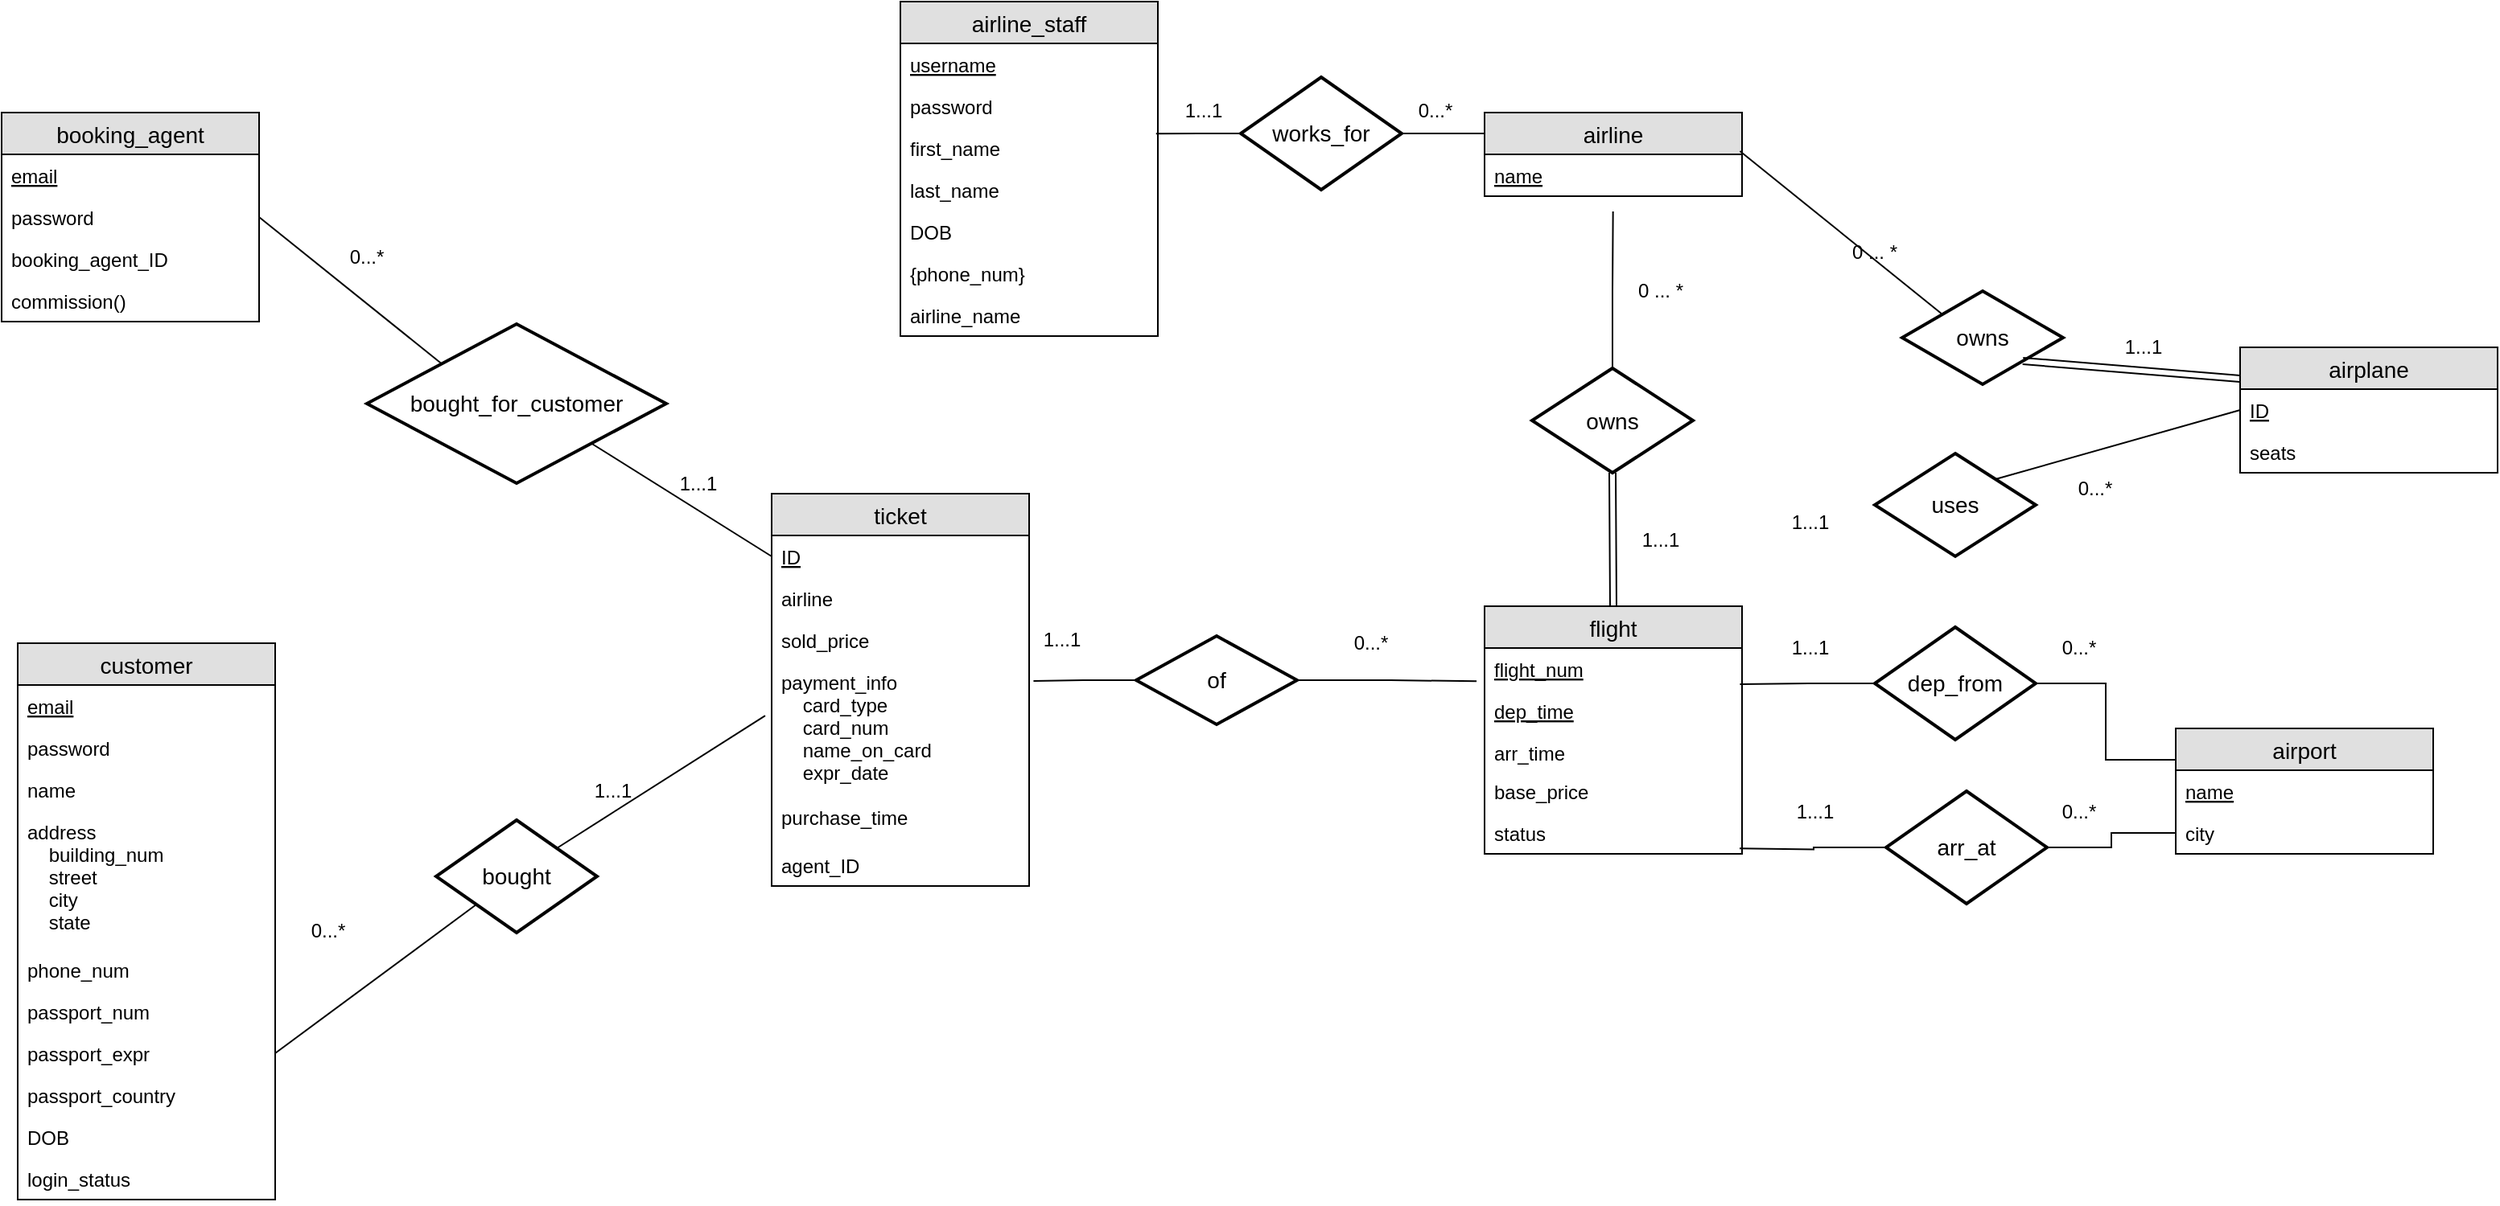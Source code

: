 <mxfile version="12.1.0" type="github" pages="1"><diagram id="OmT5OmckwUrSFIo6k8KH" name="Page-1"><mxGraphModel dx="1572" dy="1026" grid="1" gridSize="10" guides="1" tooltips="1" connect="1" arrows="1" fold="1" page="1" pageScale="1" pageWidth="1654" pageHeight="1169" math="0" shadow="0"><root><mxCell id="0"/><mxCell id="1" parent="0"/><mxCell id="NvmkVHi0GKRHKJPW13n5-1" value="airport" style="swimlane;fontStyle=0;childLayout=stackLayout;horizontal=1;startSize=26;fillColor=#e0e0e0;horizontalStack=0;resizeParent=1;resizeParentMax=0;resizeLast=0;collapsible=1;marginBottom=0;swimlaneFillColor=#ffffff;align=center;fontSize=14;" vertex="1" parent="1"><mxGeometry x="1411" y="676" width="160" height="78" as="geometry"/></mxCell><mxCell id="NvmkVHi0GKRHKJPW13n5-2" value="name" style="text;strokeColor=none;fillColor=none;spacingLeft=4;spacingRight=4;overflow=hidden;rotatable=0;points=[[0,0.5],[1,0.5]];portConstraint=eastwest;fontSize=12;fontStyle=4" vertex="1" parent="NvmkVHi0GKRHKJPW13n5-1"><mxGeometry y="26" width="160" height="26" as="geometry"/></mxCell><mxCell id="NvmkVHi0GKRHKJPW13n5-3" value="city" style="text;strokeColor=none;fillColor=none;spacingLeft=4;spacingRight=4;overflow=hidden;rotatable=0;points=[[0,0.5],[1,0.5]];portConstraint=eastwest;fontSize=12;" vertex="1" parent="NvmkVHi0GKRHKJPW13n5-1"><mxGeometry y="52" width="160" height="26" as="geometry"/></mxCell><mxCell id="NvmkVHi0GKRHKJPW13n5-4" value="airline" style="swimlane;fontStyle=0;childLayout=stackLayout;horizontal=1;startSize=26;fillColor=#e0e0e0;horizontalStack=0;resizeParent=1;resizeParentMax=0;resizeLast=0;collapsible=1;marginBottom=0;swimlaneFillColor=#ffffff;align=center;fontSize=14;" vertex="1" parent="1"><mxGeometry x="981.5" y="293" width="160" height="52" as="geometry"/></mxCell><mxCell id="NvmkVHi0GKRHKJPW13n5-5" value="name" style="text;strokeColor=none;fillColor=none;spacingLeft=4;spacingRight=4;overflow=hidden;rotatable=0;points=[[0,0.5],[1,0.5]];portConstraint=eastwest;fontSize=12;fontStyle=4" vertex="1" parent="NvmkVHi0GKRHKJPW13n5-4"><mxGeometry y="26" width="160" height="26" as="geometry"/></mxCell><mxCell id="NvmkVHi0GKRHKJPW13n5-6" value="airplane" style="swimlane;fontStyle=0;childLayout=stackLayout;horizontal=1;startSize=26;fillColor=#e0e0e0;horizontalStack=0;resizeParent=1;resizeParentMax=0;resizeLast=0;collapsible=1;marginBottom=0;swimlaneFillColor=#ffffff;align=center;fontSize=14;" vertex="1" parent="1"><mxGeometry x="1451" y="439" width="160" height="78" as="geometry"/></mxCell><mxCell id="NvmkVHi0GKRHKJPW13n5-8" value="ID" style="text;strokeColor=none;fillColor=none;spacingLeft=4;spacingRight=4;overflow=hidden;rotatable=0;points=[[0,0.5],[1,0.5]];portConstraint=eastwest;fontSize=12;fontStyle=4" vertex="1" parent="NvmkVHi0GKRHKJPW13n5-6"><mxGeometry y="26" width="160" height="26" as="geometry"/></mxCell><mxCell id="NvmkVHi0GKRHKJPW13n5-9" value="seats" style="text;strokeColor=none;fillColor=none;spacingLeft=4;spacingRight=4;overflow=hidden;rotatable=0;points=[[0,0.5],[1,0.5]];portConstraint=eastwest;fontSize=12;" vertex="1" parent="NvmkVHi0GKRHKJPW13n5-6"><mxGeometry y="52" width="160" height="26" as="geometry"/></mxCell><mxCell id="NvmkVHi0GKRHKJPW13n5-10" value="owns" style="shape=rhombus;strokeWidth=2;fontSize=17;perimeter=rhombusPerimeter;whiteSpace=wrap;html=1;align=center;fontSize=14;" vertex="1" parent="1"><mxGeometry x="1241" y="404" width="100" height="58" as="geometry"/></mxCell><mxCell id="NvmkVHi0GKRHKJPW13n5-11" value="0 ... *" style="text;html=1;strokeColor=none;fillColor=none;align=center;verticalAlign=middle;whiteSpace=wrap;rounded=0;" vertex="1" parent="1"><mxGeometry x="1204" y="370" width="40" height="20" as="geometry"/></mxCell><mxCell id="NvmkVHi0GKRHKJPW13n5-12" value="1...1" style="text;html=1;strokeColor=none;fillColor=none;align=center;verticalAlign=middle;whiteSpace=wrap;rounded=0;" vertex="1" parent="1"><mxGeometry x="1371" y="429" width="40" height="20" as="geometry"/></mxCell><mxCell id="NvmkVHi0GKRHKJPW13n5-13" value="flight" style="swimlane;fontStyle=0;childLayout=stackLayout;horizontal=1;startSize=26;fillColor=#e0e0e0;horizontalStack=0;resizeParent=1;resizeParentMax=0;resizeLast=0;collapsible=1;marginBottom=0;swimlaneFillColor=#ffffff;align=center;fontSize=14;" vertex="1" parent="1"><mxGeometry x="981.5" y="600" width="160" height="154" as="geometry"/></mxCell><mxCell id="NvmkVHi0GKRHKJPW13n5-15" value="flight_num" style="text;strokeColor=none;fillColor=none;spacingLeft=4;spacingRight=4;overflow=hidden;rotatable=0;points=[[0,0.5],[1,0.5]];portConstraint=eastwest;fontSize=12;fontStyle=4" vertex="1" parent="NvmkVHi0GKRHKJPW13n5-13"><mxGeometry y="26" width="160" height="26" as="geometry"/></mxCell><mxCell id="NvmkVHi0GKRHKJPW13n5-17" value="dep_time&#10;" style="text;strokeColor=none;fillColor=none;spacingLeft=4;spacingRight=4;overflow=hidden;rotatable=0;points=[[0,0.5],[1,0.5]];portConstraint=eastwest;fontSize=12;fontStyle=4" vertex="1" parent="NvmkVHi0GKRHKJPW13n5-13"><mxGeometry y="52" width="160" height="26" as="geometry"/></mxCell><mxCell id="NvmkVHi0GKRHKJPW13n5-19" value="arr_time&#10;" style="text;strokeColor=none;fillColor=none;spacingLeft=4;spacingRight=4;overflow=hidden;rotatable=0;points=[[0,0.5],[1,0.5]];portConstraint=eastwest;fontSize=12;" vertex="1" parent="NvmkVHi0GKRHKJPW13n5-13"><mxGeometry y="78" width="160" height="24" as="geometry"/></mxCell><mxCell id="NvmkVHi0GKRHKJPW13n5-20" value="base_price" style="text;strokeColor=none;fillColor=none;spacingLeft=4;spacingRight=4;overflow=hidden;rotatable=0;points=[[0,0.5],[1,0.5]];portConstraint=eastwest;fontSize=12;" vertex="1" parent="NvmkVHi0GKRHKJPW13n5-13"><mxGeometry y="102" width="160" height="26" as="geometry"/></mxCell><mxCell id="NvmkVHi0GKRHKJPW13n5-22" value="status" style="text;strokeColor=none;fillColor=none;spacingLeft=4;spacingRight=4;overflow=hidden;rotatable=0;points=[[0,0.5],[1,0.5]];portConstraint=eastwest;fontSize=12;" vertex="1" parent="NvmkVHi0GKRHKJPW13n5-13"><mxGeometry y="128" width="160" height="26" as="geometry"/></mxCell><mxCell id="NvmkVHi0GKRHKJPW13n5-23" value="ticket" style="swimlane;fontStyle=0;childLayout=stackLayout;horizontal=1;startSize=26;fillColor=#e0e0e0;horizontalStack=0;resizeParent=1;resizeParentMax=0;resizeLast=0;collapsible=1;marginBottom=0;swimlaneFillColor=#ffffff;align=center;fontSize=14;" vertex="1" parent="1"><mxGeometry x="538.5" y="530" width="160" height="244" as="geometry"/></mxCell><mxCell id="NvmkVHi0GKRHKJPW13n5-24" value="ID" style="text;strokeColor=none;fillColor=none;spacingLeft=4;spacingRight=4;overflow=hidden;rotatable=0;points=[[0,0.5],[1,0.5]];portConstraint=eastwest;fontSize=12;fontStyle=4" vertex="1" parent="NvmkVHi0GKRHKJPW13n5-23"><mxGeometry y="26" width="160" height="26" as="geometry"/></mxCell><mxCell id="NvmkVHi0GKRHKJPW13n5-26" value="airline" style="text;strokeColor=none;fillColor=none;spacingLeft=4;spacingRight=4;overflow=hidden;rotatable=0;points=[[0,0.5],[1,0.5]];portConstraint=eastwest;fontSize=12;" vertex="1" parent="NvmkVHi0GKRHKJPW13n5-23"><mxGeometry y="52" width="160" height="26" as="geometry"/></mxCell><mxCell id="NvmkVHi0GKRHKJPW13n5-28" value="sold_price" style="text;strokeColor=none;fillColor=none;spacingLeft=4;spacingRight=4;overflow=hidden;rotatable=0;points=[[0,0.5],[1,0.5]];portConstraint=eastwest;fontSize=12;" vertex="1" parent="NvmkVHi0GKRHKJPW13n5-23"><mxGeometry y="78" width="160" height="26" as="geometry"/></mxCell><mxCell id="NvmkVHi0GKRHKJPW13n5-29" value="payment_info&#10;    card_type&#10;    card_num&#10;    name_on_card&#10;    expr_date" style="text;strokeColor=none;fillColor=none;spacingLeft=4;spacingRight=4;overflow=hidden;rotatable=0;points=[[0,0.5],[1,0.5]];portConstraint=eastwest;fontSize=12;" vertex="1" parent="NvmkVHi0GKRHKJPW13n5-23"><mxGeometry y="104" width="160" height="84" as="geometry"/></mxCell><mxCell id="NvmkVHi0GKRHKJPW13n5-30" value="purchase_time" style="text;strokeColor=none;fillColor=none;spacingLeft=4;spacingRight=4;overflow=hidden;rotatable=0;points=[[0,0.5],[1,0.5]];portConstraint=eastwest;fontSize=12;" vertex="1" parent="NvmkVHi0GKRHKJPW13n5-23"><mxGeometry y="188" width="160" height="30" as="geometry"/></mxCell><mxCell id="NvmkVHi0GKRHKJPW13n5-31" value="agent_ID" style="text;strokeColor=none;fillColor=none;spacingLeft=4;spacingRight=4;overflow=hidden;rotatable=0;points=[[0,0.5],[1,0.5]];portConstraint=eastwest;fontSize=12;" vertex="1" parent="NvmkVHi0GKRHKJPW13n5-23"><mxGeometry y="218" width="160" height="26" as="geometry"/></mxCell><mxCell id="NvmkVHi0GKRHKJPW13n5-32" value="booking_agent" style="swimlane;fontStyle=0;childLayout=stackLayout;horizontal=1;startSize=26;fillColor=#e0e0e0;horizontalStack=0;resizeParent=1;resizeParentMax=0;resizeLast=0;collapsible=1;marginBottom=0;swimlaneFillColor=#ffffff;align=center;fontSize=14;" vertex="1" parent="1"><mxGeometry x="60" y="293" width="160" height="130" as="geometry"/></mxCell><mxCell id="NvmkVHi0GKRHKJPW13n5-33" value="email" style="text;strokeColor=none;fillColor=none;spacingLeft=4;spacingRight=4;overflow=hidden;rotatable=0;points=[[0,0.5],[1,0.5]];portConstraint=eastwest;fontSize=12;fontStyle=4" vertex="1" parent="NvmkVHi0GKRHKJPW13n5-32"><mxGeometry y="26" width="160" height="26" as="geometry"/></mxCell><mxCell id="NvmkVHi0GKRHKJPW13n5-34" value="password" style="text;strokeColor=none;fillColor=none;spacingLeft=4;spacingRight=4;overflow=hidden;rotatable=0;points=[[0,0.5],[1,0.5]];portConstraint=eastwest;fontSize=12;" vertex="1" parent="NvmkVHi0GKRHKJPW13n5-32"><mxGeometry y="52" width="160" height="26" as="geometry"/></mxCell><mxCell id="NvmkVHi0GKRHKJPW13n5-35" value="booking_agent_ID" style="text;strokeColor=none;fillColor=none;spacingLeft=4;spacingRight=4;overflow=hidden;rotatable=0;points=[[0,0.5],[1,0.5]];portConstraint=eastwest;fontSize=12;" vertex="1" parent="NvmkVHi0GKRHKJPW13n5-32"><mxGeometry y="78" width="160" height="26" as="geometry"/></mxCell><mxCell id="NvmkVHi0GKRHKJPW13n5-107" value="commission()" style="text;strokeColor=none;fillColor=none;spacingLeft=4;spacingRight=4;overflow=hidden;rotatable=0;points=[[0,0.5],[1,0.5]];portConstraint=eastwest;fontSize=12;" vertex="1" parent="NvmkVHi0GKRHKJPW13n5-32"><mxGeometry y="104" width="160" height="26" as="geometry"/></mxCell><mxCell id="NvmkVHi0GKRHKJPW13n5-36" value="airline_staff" style="swimlane;fontStyle=0;childLayout=stackLayout;horizontal=1;startSize=26;fillColor=#e0e0e0;horizontalStack=0;resizeParent=1;resizeParentMax=0;resizeLast=0;collapsible=1;marginBottom=0;swimlaneFillColor=#ffffff;align=center;fontSize=14;" vertex="1" parent="1"><mxGeometry x="618.5" y="224" width="160" height="208" as="geometry"/></mxCell><mxCell id="NvmkVHi0GKRHKJPW13n5-37" value="username" style="text;strokeColor=none;fillColor=none;spacingLeft=4;spacingRight=4;overflow=hidden;rotatable=0;points=[[0,0.5],[1,0.5]];portConstraint=eastwest;fontSize=12;fontStyle=4" vertex="1" parent="NvmkVHi0GKRHKJPW13n5-36"><mxGeometry y="26" width="160" height="26" as="geometry"/></mxCell><mxCell id="NvmkVHi0GKRHKJPW13n5-38" value="password" style="text;strokeColor=none;fillColor=none;spacingLeft=4;spacingRight=4;overflow=hidden;rotatable=0;points=[[0,0.5],[1,0.5]];portConstraint=eastwest;fontSize=12;" vertex="1" parent="NvmkVHi0GKRHKJPW13n5-36"><mxGeometry y="52" width="160" height="26" as="geometry"/></mxCell><mxCell id="NvmkVHi0GKRHKJPW13n5-39" value="first_name" style="text;strokeColor=none;fillColor=none;spacingLeft=4;spacingRight=4;overflow=hidden;rotatable=0;points=[[0,0.5],[1,0.5]];portConstraint=eastwest;fontSize=12;" vertex="1" parent="NvmkVHi0GKRHKJPW13n5-36"><mxGeometry y="78" width="160" height="26" as="geometry"/></mxCell><mxCell id="NvmkVHi0GKRHKJPW13n5-40" value="last_name" style="text;strokeColor=none;fillColor=none;spacingLeft=4;spacingRight=4;overflow=hidden;rotatable=0;points=[[0,0.5],[1,0.5]];portConstraint=eastwest;fontSize=12;" vertex="1" parent="NvmkVHi0GKRHKJPW13n5-36"><mxGeometry y="104" width="160" height="26" as="geometry"/></mxCell><mxCell id="NvmkVHi0GKRHKJPW13n5-41" value="DOB" style="text;strokeColor=none;fillColor=none;spacingLeft=4;spacingRight=4;overflow=hidden;rotatable=0;points=[[0,0.5],[1,0.5]];portConstraint=eastwest;fontSize=12;" vertex="1" parent="NvmkVHi0GKRHKJPW13n5-36"><mxGeometry y="130" width="160" height="26" as="geometry"/></mxCell><mxCell id="NvmkVHi0GKRHKJPW13n5-42" value="{phone_num}" style="text;strokeColor=none;fillColor=none;spacingLeft=4;spacingRight=4;overflow=hidden;rotatable=0;points=[[0,0.5],[1,0.5]];portConstraint=eastwest;fontSize=12;" vertex="1" parent="NvmkVHi0GKRHKJPW13n5-36"><mxGeometry y="156" width="160" height="26" as="geometry"/></mxCell><mxCell id="NvmkVHi0GKRHKJPW13n5-43" value="airline_name" style="text;strokeColor=none;fillColor=none;spacingLeft=4;spacingRight=4;overflow=hidden;rotatable=0;points=[[0,0.5],[1,0.5]];portConstraint=eastwest;fontSize=12;" vertex="1" parent="NvmkVHi0GKRHKJPW13n5-36"><mxGeometry y="182" width="160" height="26" as="geometry"/></mxCell><mxCell id="NvmkVHi0GKRHKJPW13n5-109" style="edgeStyle=orthogonalEdgeStyle;rounded=0;orthogonalLoop=1;jettySize=auto;html=1;exitX=0.5;exitY=0;exitDx=0;exitDy=0;endArrow=none;endFill=0;" edge="1" parent="1" source="NvmkVHi0GKRHKJPW13n5-46"><mxGeometry relative="1" as="geometry"><mxPoint x="1061.333" y="354.5" as="targetPoint"/></mxGeometry></mxCell><mxCell id="NvmkVHi0GKRHKJPW13n5-46" value="owns" style="shape=rhombus;strokeWidth=2;fontSize=17;perimeter=rhombusPerimeter;whiteSpace=wrap;html=1;align=center;fontSize=14;" vertex="1" parent="1"><mxGeometry x="1011" y="452" width="100" height="65" as="geometry"/></mxCell><mxCell id="NvmkVHi0GKRHKJPW13n5-47" value="customer" style="swimlane;fontStyle=0;childLayout=stackLayout;horizontal=1;startSize=26;fillColor=#e0e0e0;horizontalStack=0;resizeParent=1;resizeParentMax=0;resizeLast=0;collapsible=1;marginBottom=0;swimlaneFillColor=#ffffff;align=center;fontSize=14;" vertex="1" parent="1"><mxGeometry x="70" y="623" width="160" height="346" as="geometry"/></mxCell><mxCell id="NvmkVHi0GKRHKJPW13n5-49" value="email" style="text;strokeColor=none;fillColor=none;spacingLeft=4;spacingRight=4;overflow=hidden;rotatable=0;points=[[0,0.5],[1,0.5]];portConstraint=eastwest;fontSize=12;fontStyle=4" vertex="1" parent="NvmkVHi0GKRHKJPW13n5-47"><mxGeometry y="26" width="160" height="26" as="geometry"/></mxCell><mxCell id="NvmkVHi0GKRHKJPW13n5-50" value="password" style="text;strokeColor=none;fillColor=none;spacingLeft=4;spacingRight=4;overflow=hidden;rotatable=0;points=[[0,0.5],[1,0.5]];portConstraint=eastwest;fontSize=12;" vertex="1" parent="NvmkVHi0GKRHKJPW13n5-47"><mxGeometry y="52" width="160" height="26" as="geometry"/></mxCell><mxCell id="NvmkVHi0GKRHKJPW13n5-48" value="name" style="text;strokeColor=none;fillColor=none;spacingLeft=4;spacingRight=4;overflow=hidden;rotatable=0;points=[[0,0.5],[1,0.5]];portConstraint=eastwest;fontSize=12;" vertex="1" parent="NvmkVHi0GKRHKJPW13n5-47"><mxGeometry y="78" width="160" height="26" as="geometry"/></mxCell><mxCell id="NvmkVHi0GKRHKJPW13n5-51" value="address&#10;    building_num&#10;    street&#10;    city&#10;    state" style="text;strokeColor=none;fillColor=none;spacingLeft=4;spacingRight=4;overflow=hidden;rotatable=0;points=[[0,0.5],[1,0.5]];portConstraint=eastwest;fontSize=12;" vertex="1" parent="NvmkVHi0GKRHKJPW13n5-47"><mxGeometry y="104" width="160" height="86" as="geometry"/></mxCell><mxCell id="NvmkVHi0GKRHKJPW13n5-52" value="phone_num" style="text;strokeColor=none;fillColor=none;spacingLeft=4;spacingRight=4;overflow=hidden;rotatable=0;points=[[0,0.5],[1,0.5]];portConstraint=eastwest;fontSize=12;" vertex="1" parent="NvmkVHi0GKRHKJPW13n5-47"><mxGeometry y="190" width="160" height="26" as="geometry"/></mxCell><mxCell id="NvmkVHi0GKRHKJPW13n5-53" value="passport_num" style="text;strokeColor=none;fillColor=none;spacingLeft=4;spacingRight=4;overflow=hidden;rotatable=0;points=[[0,0.5],[1,0.5]];portConstraint=eastwest;fontSize=12;" vertex="1" parent="NvmkVHi0GKRHKJPW13n5-47"><mxGeometry y="216" width="160" height="26" as="geometry"/></mxCell><mxCell id="NvmkVHi0GKRHKJPW13n5-54" value="passport_expr" style="text;strokeColor=none;fillColor=none;spacingLeft=4;spacingRight=4;overflow=hidden;rotatable=0;points=[[0,0.5],[1,0.5]];portConstraint=eastwest;fontSize=12;" vertex="1" parent="NvmkVHi0GKRHKJPW13n5-47"><mxGeometry y="242" width="160" height="26" as="geometry"/></mxCell><mxCell id="NvmkVHi0GKRHKJPW13n5-55" value="passport_country" style="text;strokeColor=none;fillColor=none;spacingLeft=4;spacingRight=4;overflow=hidden;rotatable=0;points=[[0,0.5],[1,0.5]];portConstraint=eastwest;fontSize=12;" vertex="1" parent="NvmkVHi0GKRHKJPW13n5-47"><mxGeometry y="268" width="160" height="26" as="geometry"/></mxCell><mxCell id="NvmkVHi0GKRHKJPW13n5-56" value="DOB" style="text;strokeColor=none;fillColor=none;spacingLeft=4;spacingRight=4;overflow=hidden;rotatable=0;points=[[0,0.5],[1,0.5]];portConstraint=eastwest;fontSize=12;" vertex="1" parent="NvmkVHi0GKRHKJPW13n5-47"><mxGeometry y="294" width="160" height="26" as="geometry"/></mxCell><mxCell id="NvmkVHi0GKRHKJPW13n5-89" value="login_status" style="text;strokeColor=none;fillColor=none;spacingLeft=4;spacingRight=4;overflow=hidden;rotatable=0;points=[[0,0.5],[1,0.5]];portConstraint=eastwest;fontSize=12;" vertex="1" parent="NvmkVHi0GKRHKJPW13n5-47"><mxGeometry y="320" width="160" height="26" as="geometry"/></mxCell><mxCell id="NvmkVHi0GKRHKJPW13n5-57" style="edgeStyle=orthogonalEdgeStyle;rounded=0;orthogonalLoop=1;jettySize=auto;html=1;exitX=1;exitY=0.5;exitDx=0;exitDy=0;entryX=0;entryY=0.25;entryDx=0;entryDy=0;endArrow=none;endFill=0;" edge="1" parent="1" source="NvmkVHi0GKRHKJPW13n5-59" target="NvmkVHi0GKRHKJPW13n5-1"><mxGeometry relative="1" as="geometry"/></mxCell><mxCell id="NvmkVHi0GKRHKJPW13n5-76" style="edgeStyle=orthogonalEdgeStyle;rounded=0;orthogonalLoop=1;jettySize=auto;html=1;exitX=0;exitY=0.5;exitDx=0;exitDy=0;entryX=0.992;entryY=-0.135;entryDx=0;entryDy=0;entryPerimeter=0;endArrow=none;endFill=0;" edge="1" parent="1" source="NvmkVHi0GKRHKJPW13n5-59" target="NvmkVHi0GKRHKJPW13n5-17"><mxGeometry relative="1" as="geometry"/></mxCell><mxCell id="NvmkVHi0GKRHKJPW13n5-59" value="dep_from" style="shape=rhombus;strokeWidth=2;fontSize=17;perimeter=rhombusPerimeter;whiteSpace=wrap;html=1;align=center;fontSize=14;" vertex="1" parent="1"><mxGeometry x="1224" y="613" width="100" height="70" as="geometry"/></mxCell><mxCell id="NvmkVHi0GKRHKJPW13n5-61" style="edgeStyle=orthogonalEdgeStyle;rounded=0;orthogonalLoop=1;jettySize=auto;html=1;exitX=0;exitY=0.5;exitDx=0;exitDy=0;entryX=0.992;entryY=0.865;entryDx=0;entryDy=0;entryPerimeter=0;endArrow=none;endFill=0;" edge="1" parent="1" source="NvmkVHi0GKRHKJPW13n5-62"><mxGeometry relative="1" as="geometry"><mxPoint x="1140" y="750.667" as="targetPoint"/></mxGeometry></mxCell><mxCell id="NvmkVHi0GKRHKJPW13n5-112" style="edgeStyle=orthogonalEdgeStyle;rounded=0;orthogonalLoop=1;jettySize=auto;html=1;exitX=1;exitY=0.5;exitDx=0;exitDy=0;entryX=0;entryY=0.5;entryDx=0;entryDy=0;endArrow=none;endFill=0;" edge="1" parent="1" source="NvmkVHi0GKRHKJPW13n5-62" target="NvmkVHi0GKRHKJPW13n5-3"><mxGeometry relative="1" as="geometry"/></mxCell><mxCell id="NvmkVHi0GKRHKJPW13n5-62" value="arr_at" style="shape=rhombus;strokeWidth=2;fontSize=17;perimeter=rhombusPerimeter;whiteSpace=wrap;html=1;align=center;fontSize=14;" vertex="1" parent="1"><mxGeometry x="1231" y="715" width="100" height="70" as="geometry"/></mxCell><mxCell id="NvmkVHi0GKRHKJPW13n5-63" value="1...1" style="text;html=1;strokeColor=none;fillColor=none;align=center;verticalAlign=middle;whiteSpace=wrap;rounded=0;" vertex="1" parent="1"><mxGeometry x="1164" y="616" width="40" height="20" as="geometry"/></mxCell><mxCell id="NvmkVHi0GKRHKJPW13n5-64" value="0...*" style="text;html=1;strokeColor=none;fillColor=none;align=center;verticalAlign=middle;whiteSpace=wrap;rounded=0;" vertex="1" parent="1"><mxGeometry x="1331" y="616" width="40" height="20" as="geometry"/></mxCell><mxCell id="NvmkVHi0GKRHKJPW13n5-65" value="1...1" style="text;html=1;strokeColor=none;fillColor=none;align=center;verticalAlign=middle;whiteSpace=wrap;rounded=0;" vertex="1" parent="1"><mxGeometry x="1166.5" y="718" width="40" height="20" as="geometry"/></mxCell><mxCell id="NvmkVHi0GKRHKJPW13n5-66" value="0...*" style="text;html=1;strokeColor=none;fillColor=none;align=center;verticalAlign=middle;whiteSpace=wrap;rounded=0;" vertex="1" parent="1"><mxGeometry x="1331" y="718" width="40" height="20" as="geometry"/></mxCell><mxCell id="NvmkVHi0GKRHKJPW13n5-68" value="" style="endArrow=none;html=1;exitX=0.992;exitY=-0.077;exitDx=0;exitDy=0;exitPerimeter=0;entryX=0;entryY=0;entryDx=0;entryDy=0;" edge="1" parent="1" source="NvmkVHi0GKRHKJPW13n5-5" target="NvmkVHi0GKRHKJPW13n5-10"><mxGeometry width="50" height="50" relative="1" as="geometry"><mxPoint x="1166" y="503" as="sourcePoint"/><mxPoint x="1216" y="453" as="targetPoint"/></mxGeometry></mxCell><mxCell id="NvmkVHi0GKRHKJPW13n5-69" value="uses" style="shape=rhombus;strokeWidth=2;fontSize=17;perimeter=rhombusPerimeter;whiteSpace=wrap;html=1;align=center;fontSize=14;" vertex="1" parent="1"><mxGeometry x="1224" y="505" width="100" height="64" as="geometry"/></mxCell><mxCell id="NvmkVHi0GKRHKJPW13n5-70" value="" style="endArrow=none;html=1;exitX=1;exitY=0;exitDx=0;exitDy=0;entryX=0;entryY=0.5;entryDx=0;entryDy=0;" edge="1" parent="1" source="NvmkVHi0GKRHKJPW13n5-69" target="NvmkVHi0GKRHKJPW13n5-8"><mxGeometry width="50" height="50" relative="1" as="geometry"><mxPoint x="1323" y="556.5" as="sourcePoint"/><mxPoint x="1373" y="506.5" as="targetPoint"/></mxGeometry></mxCell><mxCell id="NvmkVHi0GKRHKJPW13n5-72" value="0 ... *" style="text;html=1;strokeColor=none;fillColor=none;align=center;verticalAlign=middle;whiteSpace=wrap;rounded=0;" vertex="1" parent="1"><mxGeometry x="1071" y="394" width="40" height="20" as="geometry"/></mxCell><mxCell id="NvmkVHi0GKRHKJPW13n5-73" value="1...1" style="text;html=1;strokeColor=none;fillColor=none;align=center;verticalAlign=middle;whiteSpace=wrap;rounded=0;" vertex="1" parent="1"><mxGeometry x="1071" y="548.5" width="40" height="20" as="geometry"/></mxCell><mxCell id="NvmkVHi0GKRHKJPW13n5-74" value="1...1" style="text;html=1;strokeColor=none;fillColor=none;align=center;verticalAlign=middle;whiteSpace=wrap;rounded=0;" vertex="1" parent="1"><mxGeometry x="1164" y="538" width="40" height="20" as="geometry"/></mxCell><mxCell id="NvmkVHi0GKRHKJPW13n5-75" value="0...*" style="text;html=1;strokeColor=none;fillColor=none;align=center;verticalAlign=middle;whiteSpace=wrap;rounded=0;" vertex="1" parent="1"><mxGeometry x="1341" y="517" width="40" height="20" as="geometry"/></mxCell><mxCell id="NvmkVHi0GKRHKJPW13n5-99" style="edgeStyle=orthogonalEdgeStyle;rounded=0;orthogonalLoop=1;jettySize=auto;html=1;exitX=0;exitY=0.5;exitDx=0;exitDy=0;entryX=1.017;entryY=0.149;entryDx=0;entryDy=0;entryPerimeter=0;endArrow=none;endFill=0;" edge="1" parent="1" source="NvmkVHi0GKRHKJPW13n5-78" target="NvmkVHi0GKRHKJPW13n5-29"><mxGeometry relative="1" as="geometry"/></mxCell><mxCell id="NvmkVHi0GKRHKJPW13n5-134" style="edgeStyle=orthogonalEdgeStyle;rounded=0;orthogonalLoop=1;jettySize=auto;html=1;exitX=1;exitY=0.5;exitDx=0;exitDy=0;entryX=-0.031;entryY=-0.205;entryDx=0;entryDy=0;entryPerimeter=0;endArrow=none;endFill=0;" edge="1" parent="1" source="NvmkVHi0GKRHKJPW13n5-78" target="NvmkVHi0GKRHKJPW13n5-17"><mxGeometry relative="1" as="geometry"/></mxCell><mxCell id="NvmkVHi0GKRHKJPW13n5-78" value="of" style="shape=rhombus;strokeWidth=2;fontSize=17;perimeter=rhombusPerimeter;whiteSpace=wrap;html=1;align=center;fontSize=14;" vertex="1" parent="1"><mxGeometry x="765" y="618.5" width="100" height="55" as="geometry"/></mxCell><mxCell id="NvmkVHi0GKRHKJPW13n5-83" value="1...1" style="text;html=1;strokeColor=none;fillColor=none;align=center;verticalAlign=middle;whiteSpace=wrap;rounded=0;" vertex="1" parent="1"><mxGeometry x="699" y="611" width="40" height="20" as="geometry"/></mxCell><mxCell id="NvmkVHi0GKRHKJPW13n5-84" value="0...*" style="text;html=1;strokeColor=none;fillColor=none;align=center;verticalAlign=middle;whiteSpace=wrap;rounded=0;" vertex="1" parent="1"><mxGeometry x="891" y="613" width="40" height="20" as="geometry"/></mxCell><mxCell id="NvmkVHi0GKRHKJPW13n5-87" value="bought" style="shape=rhombus;strokeWidth=2;fontSize=17;perimeter=rhombusPerimeter;whiteSpace=wrap;html=1;align=center;fontSize=14;" vertex="1" parent="1"><mxGeometry x="330" y="733" width="100" height="70" as="geometry"/></mxCell><mxCell id="NvmkVHi0GKRHKJPW13n5-95" value="0...*" style="text;html=1;strokeColor=none;fillColor=none;align=center;verticalAlign=middle;whiteSpace=wrap;rounded=0;" vertex="1" parent="1"><mxGeometry x="267" y="373" width="40" height="20" as="geometry"/></mxCell><mxCell id="NvmkVHi0GKRHKJPW13n5-96" value="1...1" style="text;html=1;strokeColor=none;fillColor=none;align=center;verticalAlign=middle;whiteSpace=wrap;rounded=0;" vertex="1" parent="1"><mxGeometry x="473" y="513.5" width="40" height="20" as="geometry"/></mxCell><mxCell id="NvmkVHi0GKRHKJPW13n5-102" value="bought_for_customer" style="shape=rhombus;strokeWidth=2;fontSize=17;perimeter=rhombusPerimeter;whiteSpace=wrap;html=1;align=center;fontSize=14;" vertex="1" parent="1"><mxGeometry x="287" y="424.5" width="186" height="99" as="geometry"/></mxCell><mxCell id="NvmkVHi0GKRHKJPW13n5-105" value="0...*" style="text;html=1;strokeColor=none;fillColor=none;align=center;verticalAlign=middle;whiteSpace=wrap;rounded=0;" vertex="1" parent="1"><mxGeometry x="243" y="792" width="40" height="20" as="geometry"/></mxCell><mxCell id="NvmkVHi0GKRHKJPW13n5-106" value="1...1" style="text;html=1;strokeColor=none;fillColor=none;align=center;verticalAlign=middle;whiteSpace=wrap;rounded=0;" vertex="1" parent="1"><mxGeometry x="420" y="705" width="40" height="20" as="geometry"/></mxCell><mxCell id="NvmkVHi0GKRHKJPW13n5-110" style="edgeStyle=orthogonalEdgeStyle;rounded=0;orthogonalLoop=1;jettySize=auto;html=1;exitX=0;exitY=0.5;exitDx=0;exitDy=0;entryX=0.993;entryY=0.16;entryDx=0;entryDy=0;entryPerimeter=0;endArrow=none;endFill=0;" edge="1" parent="1" source="NvmkVHi0GKRHKJPW13n5-108" target="NvmkVHi0GKRHKJPW13n5-39"><mxGeometry relative="1" as="geometry"/></mxCell><mxCell id="NvmkVHi0GKRHKJPW13n5-108" value="works_for" style="shape=rhombus;strokeWidth=2;fontSize=17;perimeter=rhombusPerimeter;whiteSpace=wrap;html=1;align=center;fontSize=14;" vertex="1" parent="1"><mxGeometry x="830" y="271" width="100" height="70" as="geometry"/></mxCell><mxCell id="NvmkVHi0GKRHKJPW13n5-113" value="1...1" style="text;html=1;strokeColor=none;fillColor=none;align=center;verticalAlign=middle;whiteSpace=wrap;rounded=0;" vertex="1" parent="1"><mxGeometry x="786.5" y="282" width="40" height="20" as="geometry"/></mxCell><mxCell id="NvmkVHi0GKRHKJPW13n5-114" value="0...*" style="text;html=1;strokeColor=none;fillColor=none;align=center;verticalAlign=middle;whiteSpace=wrap;rounded=0;" vertex="1" parent="1"><mxGeometry x="931" y="282" width="40" height="20" as="geometry"/></mxCell><mxCell id="NvmkVHi0GKRHKJPW13n5-115" value="" style="shape=link;html=1;endArrow=none;endFill=0;entryX=0;entryY=0.25;entryDx=0;entryDy=0;exitX=1;exitY=1;exitDx=0;exitDy=0;" edge="1" parent="1" source="NvmkVHi0GKRHKJPW13n5-10" target="NvmkVHi0GKRHKJPW13n5-6"><mxGeometry width="50" height="50" relative="1" as="geometry"><mxPoint x="1346" y="508" as="sourcePoint"/><mxPoint x="1396" y="458" as="targetPoint"/></mxGeometry></mxCell><mxCell id="NvmkVHi0GKRHKJPW13n5-118" value="" style="endArrow=none;html=1;entryX=0;entryY=0.25;entryDx=0;entryDy=0;exitX=1;exitY=0.5;exitDx=0;exitDy=0;" edge="1" parent="1" source="NvmkVHi0GKRHKJPW13n5-108" target="NvmkVHi0GKRHKJPW13n5-4"><mxGeometry width="50" height="50" relative="1" as="geometry"><mxPoint x="855" y="456" as="sourcePoint"/><mxPoint x="905" y="406" as="targetPoint"/></mxGeometry></mxCell><mxCell id="NvmkVHi0GKRHKJPW13n5-120" value="" style="shape=link;html=1;endArrow=none;endFill=0;entryX=0.5;entryY=1;entryDx=0;entryDy=0;exitX=0.5;exitY=0;exitDx=0;exitDy=0;" edge="1" parent="1" source="NvmkVHi0GKRHKJPW13n5-13" target="NvmkVHi0GKRHKJPW13n5-46"><mxGeometry width="50" height="50" relative="1" as="geometry"><mxPoint x="986" y="574" as="sourcePoint"/><mxPoint x="1036" y="524" as="targetPoint"/></mxGeometry></mxCell><mxCell id="NvmkVHi0GKRHKJPW13n5-126" value="" style="endArrow=none;html=1;exitX=1;exitY=0.5;exitDx=0;exitDy=0;entryX=0;entryY=0;entryDx=0;entryDy=0;" edge="1" parent="1" source="NvmkVHi0GKRHKJPW13n5-34" target="NvmkVHi0GKRHKJPW13n5-102"><mxGeometry width="50" height="50" relative="1" as="geometry"><mxPoint x="226" y="341" as="sourcePoint"/><mxPoint x="276" y="291" as="targetPoint"/></mxGeometry></mxCell><mxCell id="NvmkVHi0GKRHKJPW13n5-127" value="" style="endArrow=none;html=1;exitX=1;exitY=1;exitDx=0;exitDy=0;entryX=0;entryY=0.5;entryDx=0;entryDy=0;" edge="1" parent="1" source="NvmkVHi0GKRHKJPW13n5-102" target="NvmkVHi0GKRHKJPW13n5-24"><mxGeometry width="50" height="50" relative="1" as="geometry"><mxPoint x="426" y="468" as="sourcePoint"/><mxPoint x="512.5" y="551.25" as="targetPoint"/></mxGeometry></mxCell><mxCell id="NvmkVHi0GKRHKJPW13n5-131" value="" style="endArrow=none;html=1;entryX=0;entryY=1;entryDx=0;entryDy=0;exitX=1;exitY=0.5;exitDx=0;exitDy=0;" edge="1" parent="1" source="NvmkVHi0GKRHKJPW13n5-54" target="NvmkVHi0GKRHKJPW13n5-87"><mxGeometry width="50" height="50" relative="1" as="geometry"><mxPoint x="276" y="853" as="sourcePoint"/><mxPoint x="326" y="803" as="targetPoint"/></mxGeometry></mxCell><mxCell id="NvmkVHi0GKRHKJPW13n5-132" value="" style="endArrow=none;html=1;entryX=-0.025;entryY=0.405;entryDx=0;entryDy=0;entryPerimeter=0;exitX=1;exitY=0;exitDx=0;exitDy=0;" edge="1" parent="1" source="NvmkVHi0GKRHKJPW13n5-87" target="NvmkVHi0GKRHKJPW13n5-29"><mxGeometry width="50" height="50" relative="1" as="geometry"><mxPoint x="423" y="762" as="sourcePoint"/><mxPoint x="473" y="712" as="targetPoint"/></mxGeometry></mxCell></root></mxGraphModel></diagram></mxfile>